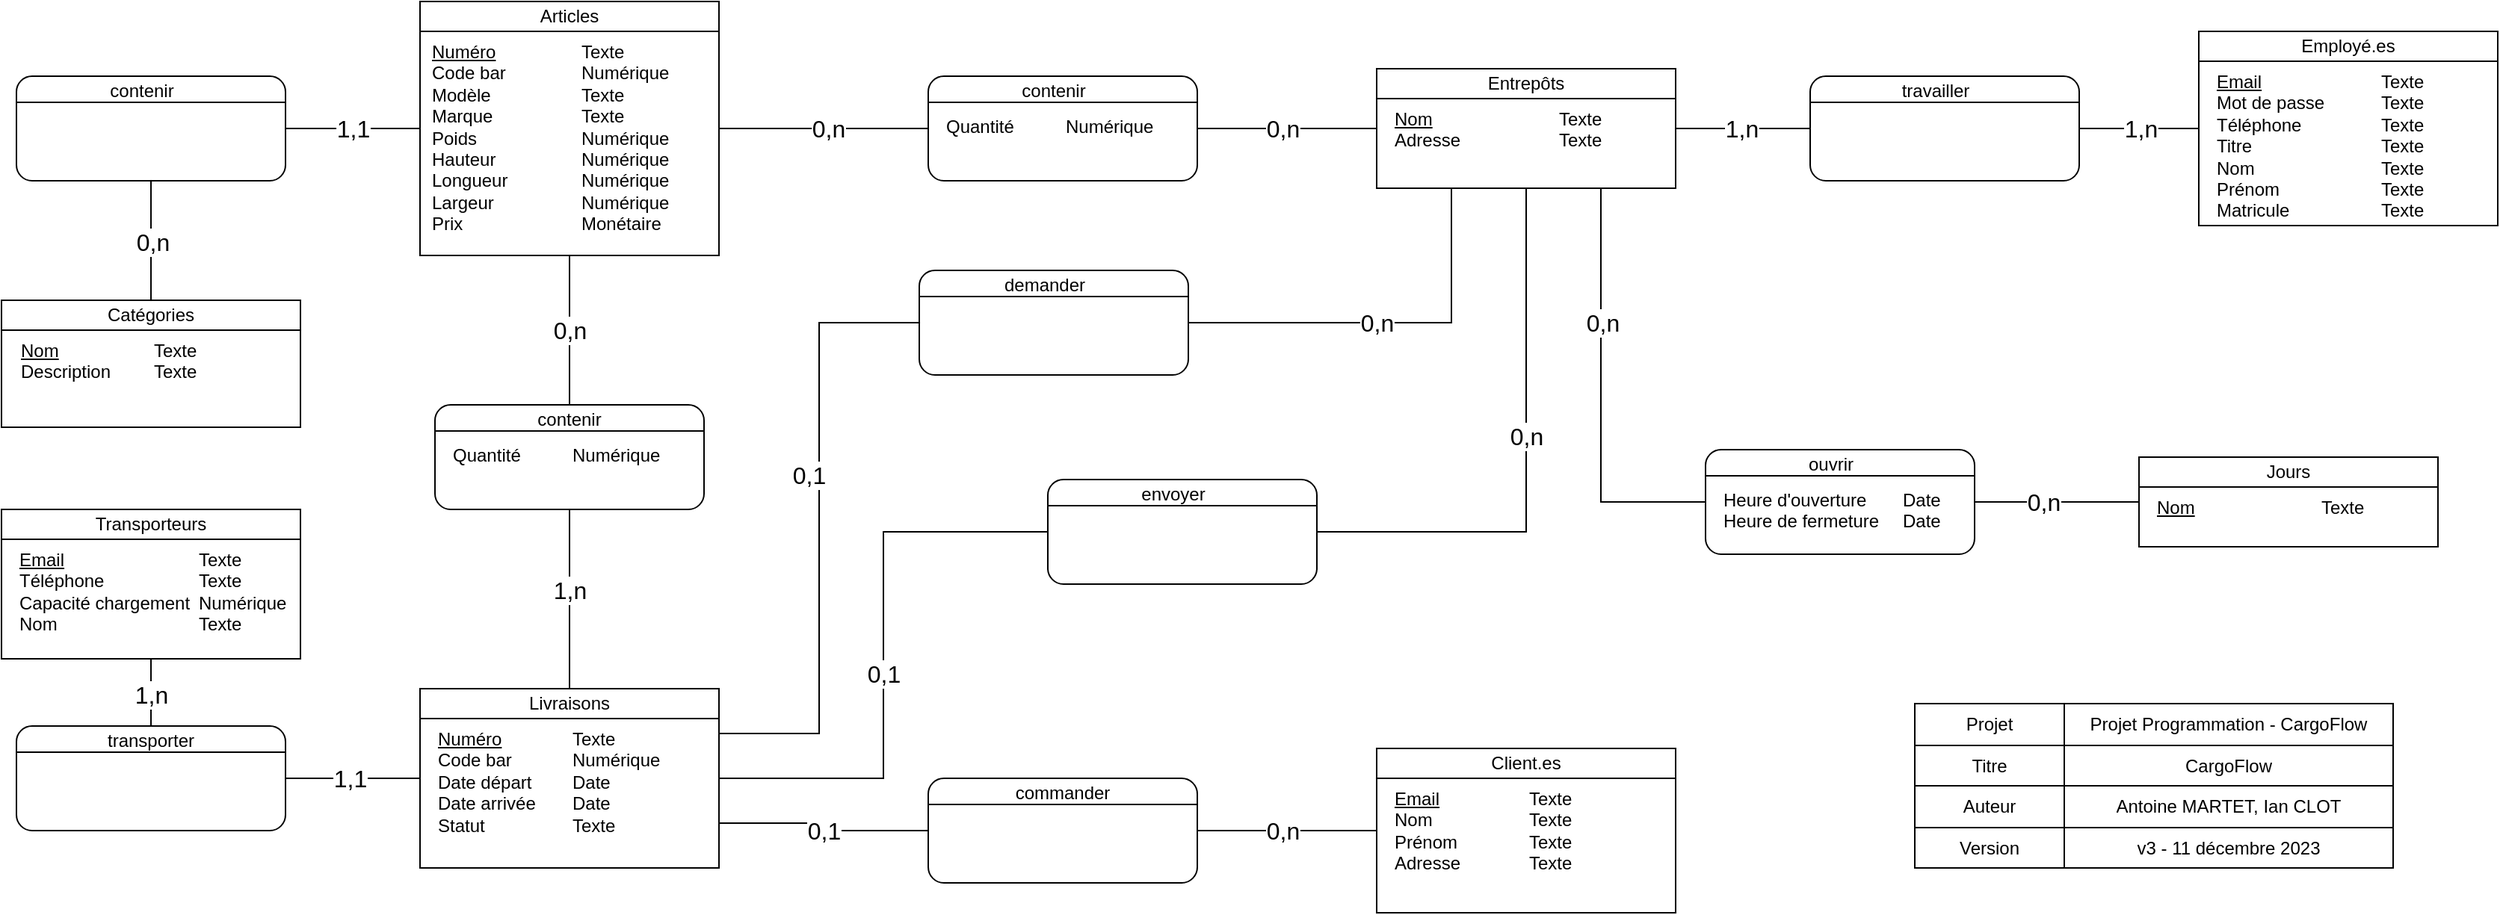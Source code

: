 <mxfile version="21.6.8" type="device">
  <diagram name="Page-1" id="2ca16b54-16f6-2749-3443-fa8db7711227">
    <mxGraphModel dx="2206" dy="1298" grid="1" gridSize="10" guides="1" tooltips="1" connect="1" arrows="1" fold="1" page="1" pageScale="1" pageWidth="1100" pageHeight="850" background="#ffffff" math="0" shadow="0">
      <root>
        <mxCell id="0" />
        <mxCell id="1" parent="0" />
        <mxCell id="2ed32ef02a7f4228-1" value="&lt;div style=&quot;box-sizing: border-box ; width: 100% ; padding: 2px&quot;&gt;&lt;br&gt;&lt;/div&gt;" style="verticalAlign=top;align=center;overflow=fill;html=1;rounded=0;shadow=0;comic=0;labelBackgroundColor=none;strokeColor=#000000;strokeWidth=1;fillColor=#ffffff;fontFamily=Verdana;fontSize=12;fontColor=#000000;" parent="1" vertex="1">
          <mxGeometry x="370" y="260" width="200" height="85" as="geometry" />
        </mxCell>
        <mxCell id="2ed32ef02a7f4228-18" style="edgeStyle=orthogonalEdgeStyle;html=1;labelBackgroundColor=none;startArrow=none;endArrow=none;fontFamily=Verdana;fontSize=12;align=left;exitX=0.5;exitY=0;exitDx=0;exitDy=0;entryX=0.5;entryY=1;entryDx=0;entryDy=0;startFill=0;endFill=0;rounded=0;" parent="1" source="SjU_2BTI9DgWFUzOwO9X-2" target="Gy9qdy7r6_L6vcuzWhop-12" edge="1">
          <mxGeometry relative="1" as="geometry">
            <mxPoint x="410" y="145" as="targetPoint" />
          </mxGeometry>
        </mxCell>
        <mxCell id="Gy9qdy7r6_L6vcuzWhop-9" value="0,n" style="text;html=1;resizable=0;points=[];align=center;verticalAlign=middle;labelBackgroundColor=#ffffff;direction=south;fontSize=16;" parent="2ed32ef02a7f4228-18" vertex="1" connectable="0">
          <mxGeometry x="-0.77" y="-1" relative="1" as="geometry">
            <mxPoint y="-30" as="offset" />
          </mxGeometry>
        </mxCell>
        <mxCell id="Gy9qdy7r6_L6vcuzWhop-12" value="&lt;div style=&quot;box-sizing: border-box ; width: 100% ; padding: 2px&quot;&gt;&lt;br&gt;&lt;/div&gt;" style="verticalAlign=top;align=center;overflow=fill;html=1;rounded=1;shadow=0;comic=0;labelBackgroundColor=none;strokeColor=#000000;strokeWidth=1;fillColor=#ffffff;fontFamily=Verdana;fontSize=12;fontColor=#000000;" parent="1" vertex="1">
          <mxGeometry x="380" y="110" width="180" height="70" as="geometry" />
        </mxCell>
        <mxCell id="Gy9qdy7r6_L6vcuzWhop-17" value="" style="edgeStyle=orthogonalEdgeStyle;rounded=0;orthogonalLoop=1;jettySize=auto;html=1;startArrow=none;startFill=0;endArrow=none;endFill=0;" parent="1" source="Gy9qdy7r6_L6vcuzWhop-16" target="Gy9qdy7r6_L6vcuzWhop-12" edge="1">
          <mxGeometry relative="1" as="geometry" />
        </mxCell>
        <mxCell id="Gy9qdy7r6_L6vcuzWhop-19" value="1,1" style="text;html=1;resizable=0;points=[];align=center;verticalAlign=middle;labelBackgroundColor=#ffffff;fontSize=16;" parent="Gy9qdy7r6_L6vcuzWhop-17" vertex="1" connectable="0">
          <mxGeometry x="-0.646" relative="1" as="geometry">
            <mxPoint x="-29" as="offset" />
          </mxGeometry>
        </mxCell>
        <mxCell id="Gy9qdy7r6_L6vcuzWhop-16" value="&lt;div style=&quot;box-sizing: border-box ; width: 100% ; padding: 2px&quot;&gt;&lt;br&gt;&lt;/div&gt;" style="verticalAlign=top;align=center;overflow=fill;html=1;rounded=0;shadow=0;comic=0;labelBackgroundColor=none;strokeColor=#000000;strokeWidth=1;fillColor=#ffffff;fontFamily=Verdana;fontSize=12;fontColor=#000000;" parent="1" vertex="1">
          <mxGeometry x="650" y="60" width="200" height="170" as="geometry" />
        </mxCell>
        <mxCell id="SjU_2BTI9DgWFUzOwO9X-2" value="Catégories" style="rounded=0;whiteSpace=wrap;html=1;" parent="1" vertex="1">
          <mxGeometry x="370" y="260" width="200" height="20" as="geometry" />
        </mxCell>
        <mxCell id="SjU_2BTI9DgWFUzOwO9X-3" value="Articles" style="rounded=0;whiteSpace=wrap;html=1;" parent="1" vertex="1">
          <mxGeometry x="650" y="60" width="200" height="20" as="geometry" />
        </mxCell>
        <mxCell id="SjU_2BTI9DgWFUzOwO9X-4" value="&lt;u&gt;Nom&lt;/u&gt;&lt;br&gt;Description" style="text;html=1;strokeColor=none;fillColor=none;align=left;verticalAlign=top;whiteSpace=wrap;rounded=0;" parent="1" vertex="1">
          <mxGeometry x="381" y="280" width="90" height="55" as="geometry" />
        </mxCell>
        <mxCell id="SjU_2BTI9DgWFUzOwO9X-6" value="Texte&lt;br&gt;Texte" style="text;html=1;strokeColor=none;fillColor=none;align=left;verticalAlign=top;whiteSpace=wrap;rounded=0;" parent="1" vertex="1">
          <mxGeometry x="470" y="280" width="100" height="55" as="geometry" />
        </mxCell>
        <mxCell id="SjU_2BTI9DgWFUzOwO9X-8" value="&lt;u&gt;Numéro&lt;/u&gt;&lt;br&gt;Code bar&lt;br&gt;Modèle&lt;br&gt;Marque&lt;br&gt;Poids&lt;br&gt;Hauteur&lt;br&gt;Longueur&lt;br&gt;Largeur&lt;br&gt;Prix" style="text;html=1;strokeColor=none;fillColor=none;align=left;verticalAlign=top;whiteSpace=wrap;rounded=0;" parent="1" vertex="1">
          <mxGeometry x="656" y="80" width="94" height="150" as="geometry" />
        </mxCell>
        <mxCell id="SjU_2BTI9DgWFUzOwO9X-10" value="Texte&lt;br&gt;Numérique&lt;br&gt;Texte&lt;br&gt;Texte&lt;br&gt;Numérique&lt;br&gt;Numérique&lt;br&gt;Numérique&lt;br&gt;Numérique&lt;br&gt;Monétaire" style="text;html=1;strokeColor=none;fillColor=none;align=left;verticalAlign=top;whiteSpace=wrap;rounded=0;" parent="1" vertex="1">
          <mxGeometry x="756" y="80" width="90" height="150" as="geometry" />
        </mxCell>
        <mxCell id="SjU_2BTI9DgWFUzOwO9X-13" value="" style="endArrow=none;html=1;entryX=1;entryY=0.25;entryDx=0;entryDy=0;exitX=0;exitY=0.25;exitDx=0;exitDy=0;" parent="1" source="Gy9qdy7r6_L6vcuzWhop-12" target="Gy9qdy7r6_L6vcuzWhop-12" edge="1">
          <mxGeometry width="50" height="50" relative="1" as="geometry">
            <mxPoint x="100" y="260" as="sourcePoint" />
            <mxPoint x="150" y="210" as="targetPoint" />
          </mxGeometry>
        </mxCell>
        <mxCell id="SjU_2BTI9DgWFUzOwO9X-14" value="contenir" style="text;html=1;strokeColor=none;fillColor=none;align=center;verticalAlign=middle;whiteSpace=wrap;rounded=0;" parent="1" vertex="1">
          <mxGeometry x="404" y="110" width="120" height="20" as="geometry" />
        </mxCell>
        <mxCell id="T0Hc3pSAEqjk6suuljC6-1" value="" style="shape=table;html=1;whiteSpace=wrap;startSize=0;container=1;collapsible=0;childLayout=tableLayout;" parent="1" vertex="1">
          <mxGeometry x="1650" y="530" width="320" height="110" as="geometry" />
        </mxCell>
        <mxCell id="T0Hc3pSAEqjk6suuljC6-2" value="" style="shape=partialRectangle;html=1;whiteSpace=wrap;collapsible=0;dropTarget=0;pointerEvents=0;fillColor=none;top=0;left=0;bottom=0;right=0;points=[[0,0.5],[1,0.5]];portConstraint=eastwest;" parent="T0Hc3pSAEqjk6suuljC6-1" vertex="1">
          <mxGeometry width="320" height="28" as="geometry" />
        </mxCell>
        <mxCell id="T0Hc3pSAEqjk6suuljC6-3" value="Projet" style="shape=partialRectangle;html=1;whiteSpace=wrap;connectable=0;overflow=hidden;fillColor=none;top=0;left=0;bottom=0;right=0;" parent="T0Hc3pSAEqjk6suuljC6-2" vertex="1">
          <mxGeometry width="100" height="28" as="geometry">
            <mxRectangle width="100" height="28" as="alternateBounds" />
          </mxGeometry>
        </mxCell>
        <mxCell id="T0Hc3pSAEqjk6suuljC6-4" value="Projet Programmation - CargoFlow" style="shape=partialRectangle;html=1;whiteSpace=wrap;connectable=0;overflow=hidden;fillColor=none;top=0;left=0;bottom=0;right=0;" parent="T0Hc3pSAEqjk6suuljC6-2" vertex="1">
          <mxGeometry x="100" width="220" height="28" as="geometry">
            <mxRectangle width="220" height="28" as="alternateBounds" />
          </mxGeometry>
        </mxCell>
        <mxCell id="T0Hc3pSAEqjk6suuljC6-5" value="" style="shape=partialRectangle;html=1;whiteSpace=wrap;collapsible=0;dropTarget=0;pointerEvents=0;fillColor=none;top=0;left=0;bottom=0;right=0;points=[[0,0.5],[1,0.5]];portConstraint=eastwest;" parent="T0Hc3pSAEqjk6suuljC6-1" vertex="1">
          <mxGeometry y="28" width="320" height="27" as="geometry" />
        </mxCell>
        <mxCell id="T0Hc3pSAEqjk6suuljC6-6" value="Titre" style="shape=partialRectangle;html=1;whiteSpace=wrap;connectable=0;overflow=hidden;fillColor=none;top=0;left=0;bottom=0;right=0;" parent="T0Hc3pSAEqjk6suuljC6-5" vertex="1">
          <mxGeometry width="100" height="27" as="geometry">
            <mxRectangle width="100" height="27" as="alternateBounds" />
          </mxGeometry>
        </mxCell>
        <mxCell id="T0Hc3pSAEqjk6suuljC6-7" value="CargoFlow" style="shape=partialRectangle;html=1;whiteSpace=wrap;connectable=0;overflow=hidden;fillColor=none;top=0;left=0;bottom=0;right=0;" parent="T0Hc3pSAEqjk6suuljC6-5" vertex="1">
          <mxGeometry x="100" width="220" height="27" as="geometry">
            <mxRectangle width="220" height="27" as="alternateBounds" />
          </mxGeometry>
        </mxCell>
        <mxCell id="T0Hc3pSAEqjk6suuljC6-8" value="" style="shape=partialRectangle;html=1;whiteSpace=wrap;collapsible=0;dropTarget=0;pointerEvents=0;fillColor=none;top=0;left=0;bottom=0;right=0;points=[[0,0.5],[1,0.5]];portConstraint=eastwest;" parent="T0Hc3pSAEqjk6suuljC6-1" vertex="1">
          <mxGeometry y="55" width="320" height="28" as="geometry" />
        </mxCell>
        <mxCell id="T0Hc3pSAEqjk6suuljC6-9" value="Auteur" style="shape=partialRectangle;html=1;whiteSpace=wrap;connectable=0;overflow=hidden;fillColor=none;top=0;left=0;bottom=0;right=0;" parent="T0Hc3pSAEqjk6suuljC6-8" vertex="1">
          <mxGeometry width="100" height="28" as="geometry">
            <mxRectangle width="100" height="28" as="alternateBounds" />
          </mxGeometry>
        </mxCell>
        <mxCell id="T0Hc3pSAEqjk6suuljC6-10" value="Antoine MARTET, Ian CLOT" style="shape=partialRectangle;html=1;whiteSpace=wrap;connectable=0;overflow=hidden;fillColor=none;top=0;left=0;bottom=0;right=0;" parent="T0Hc3pSAEqjk6suuljC6-8" vertex="1">
          <mxGeometry x="100" width="220" height="28" as="geometry">
            <mxRectangle width="220" height="28" as="alternateBounds" />
          </mxGeometry>
        </mxCell>
        <mxCell id="T0Hc3pSAEqjk6suuljC6-11" value="" style="shape=partialRectangle;html=1;whiteSpace=wrap;collapsible=0;dropTarget=0;pointerEvents=0;fillColor=none;top=0;left=0;bottom=0;right=0;points=[[0,0.5],[1,0.5]];portConstraint=eastwest;" parent="T0Hc3pSAEqjk6suuljC6-1" vertex="1">
          <mxGeometry y="83" width="320" height="27" as="geometry" />
        </mxCell>
        <mxCell id="T0Hc3pSAEqjk6suuljC6-12" value="Version" style="shape=partialRectangle;html=1;whiteSpace=wrap;connectable=0;overflow=hidden;fillColor=none;top=0;left=0;bottom=0;right=0;" parent="T0Hc3pSAEqjk6suuljC6-11" vertex="1">
          <mxGeometry width="100" height="27" as="geometry">
            <mxRectangle width="100" height="27" as="alternateBounds" />
          </mxGeometry>
        </mxCell>
        <mxCell id="T0Hc3pSAEqjk6suuljC6-13" value="v3 - 11 décembre 2023" style="shape=partialRectangle;html=1;whiteSpace=wrap;connectable=0;overflow=hidden;fillColor=none;top=0;left=0;bottom=0;right=0;" parent="T0Hc3pSAEqjk6suuljC6-11" vertex="1">
          <mxGeometry x="100" width="220" height="27" as="geometry">
            <mxRectangle width="220" height="27" as="alternateBounds" />
          </mxGeometry>
        </mxCell>
        <mxCell id="R8tKFMvCGS2btZRlcv_9-1" value="&lt;div style=&quot;box-sizing: border-box ; width: 100% ; padding: 2px&quot;&gt;&lt;br&gt;&lt;/div&gt;" style="verticalAlign=top;align=center;overflow=fill;html=1;rounded=1;shadow=0;comic=0;labelBackgroundColor=none;strokeColor=#000000;strokeWidth=1;fillColor=#ffffff;fontFamily=Verdana;fontSize=12;fontColor=#000000;" parent="1" vertex="1">
          <mxGeometry x="990" y="110" width="180" height="70" as="geometry" />
        </mxCell>
        <mxCell id="R8tKFMvCGS2btZRlcv_9-4" value="" style="endArrow=none;html=1;entryX=1;entryY=0.25;entryDx=0;entryDy=0;exitX=0;exitY=0.25;exitDx=0;exitDy=0;" parent="1" source="R8tKFMvCGS2btZRlcv_9-1" target="R8tKFMvCGS2btZRlcv_9-1" edge="1">
          <mxGeometry width="50" height="50" relative="1" as="geometry">
            <mxPoint x="710" y="260" as="sourcePoint" />
            <mxPoint x="760" y="210" as="targetPoint" />
          </mxGeometry>
        </mxCell>
        <mxCell id="R8tKFMvCGS2btZRlcv_9-5" value="contenir" style="text;html=1;strokeColor=none;fillColor=none;align=center;verticalAlign=middle;whiteSpace=wrap;rounded=0;" parent="1" vertex="1">
          <mxGeometry x="1014" y="110" width="120" height="20" as="geometry" />
        </mxCell>
        <mxCell id="R8tKFMvCGS2btZRlcv_9-6" value="&lt;div style=&quot;box-sizing: border-box ; width: 100% ; padding: 2px&quot;&gt;&lt;br&gt;&lt;/div&gt;" style="verticalAlign=top;align=center;overflow=fill;html=1;rounded=1;shadow=0;comic=0;labelBackgroundColor=none;strokeColor=#000000;strokeWidth=1;fillColor=#ffffff;fontFamily=Verdana;fontSize=12;fontColor=#000000;" parent="1" vertex="1">
          <mxGeometry x="660" y="330" width="180" height="70" as="geometry" />
        </mxCell>
        <mxCell id="R8tKFMvCGS2btZRlcv_9-9" value="" style="endArrow=none;html=1;entryX=1;entryY=0.25;entryDx=0;entryDy=0;exitX=0;exitY=0.25;exitDx=0;exitDy=0;" parent="1" source="R8tKFMvCGS2btZRlcv_9-6" target="R8tKFMvCGS2btZRlcv_9-6" edge="1">
          <mxGeometry width="50" height="50" relative="1" as="geometry">
            <mxPoint x="380" y="480" as="sourcePoint" />
            <mxPoint x="430" y="430" as="targetPoint" />
          </mxGeometry>
        </mxCell>
        <mxCell id="R8tKFMvCGS2btZRlcv_9-10" value="contenir" style="text;html=1;strokeColor=none;fillColor=none;align=center;verticalAlign=middle;whiteSpace=wrap;rounded=0;" parent="1" vertex="1">
          <mxGeometry x="690" y="330" width="120" height="20" as="geometry" />
        </mxCell>
        <mxCell id="R8tKFMvCGS2btZRlcv_9-11" value="&lt;div style=&quot;box-sizing: border-box ; width: 100% ; padding: 2px&quot;&gt;&lt;br&gt;&lt;/div&gt;" style="verticalAlign=top;align=center;overflow=fill;html=1;rounded=1;shadow=0;comic=0;labelBackgroundColor=none;strokeColor=#000000;strokeWidth=1;fillColor=#ffffff;fontFamily=Verdana;fontSize=12;fontColor=#000000;" parent="1" vertex="1">
          <mxGeometry x="990" y="580" width="180" height="70" as="geometry" />
        </mxCell>
        <mxCell id="R8tKFMvCGS2btZRlcv_9-14" value="" style="endArrow=none;html=1;entryX=1;entryY=0.25;entryDx=0;entryDy=0;exitX=0;exitY=0.25;exitDx=0;exitDy=0;" parent="1" source="R8tKFMvCGS2btZRlcv_9-11" target="R8tKFMvCGS2btZRlcv_9-11" edge="1">
          <mxGeometry width="50" height="50" relative="1" as="geometry">
            <mxPoint x="702" y="700" as="sourcePoint" />
            <mxPoint x="752" y="650" as="targetPoint" />
          </mxGeometry>
        </mxCell>
        <mxCell id="R8tKFMvCGS2btZRlcv_9-15" value="commander" style="text;html=1;strokeColor=none;fillColor=none;align=center;verticalAlign=middle;whiteSpace=wrap;rounded=0;" parent="1" vertex="1">
          <mxGeometry x="1020" y="580" width="120" height="20" as="geometry" />
        </mxCell>
        <mxCell id="R8tKFMvCGS2btZRlcv_9-16" value="&lt;div style=&quot;box-sizing: border-box ; width: 100% ; padding: 2px&quot;&gt;&lt;br&gt;&lt;/div&gt;" style="verticalAlign=top;align=center;overflow=fill;html=1;rounded=1;shadow=0;comic=0;labelBackgroundColor=none;strokeColor=#000000;strokeWidth=1;fillColor=#ffffff;fontFamily=Verdana;fontSize=12;fontColor=#000000;" parent="1" vertex="1">
          <mxGeometry x="984" y="240" width="180" height="70" as="geometry" />
        </mxCell>
        <mxCell id="R8tKFMvCGS2btZRlcv_9-19" value="" style="endArrow=none;html=1;entryX=1;entryY=0.25;entryDx=0;entryDy=0;exitX=0;exitY=0.25;exitDx=0;exitDy=0;" parent="1" source="R8tKFMvCGS2btZRlcv_9-16" target="R8tKFMvCGS2btZRlcv_9-16" edge="1">
          <mxGeometry width="50" height="50" relative="1" as="geometry">
            <mxPoint x="704" y="390" as="sourcePoint" />
            <mxPoint x="754" y="340" as="targetPoint" />
          </mxGeometry>
        </mxCell>
        <mxCell id="R8tKFMvCGS2btZRlcv_9-20" value="demander" style="text;html=1;strokeColor=none;fillColor=none;align=center;verticalAlign=middle;whiteSpace=wrap;rounded=0;" parent="1" vertex="1">
          <mxGeometry x="1008" y="240" width="120" height="20" as="geometry" />
        </mxCell>
        <mxCell id="R8tKFMvCGS2btZRlcv_9-21" value="&lt;div style=&quot;box-sizing: border-box ; width: 100% ; padding: 2px&quot;&gt;&lt;br&gt;&lt;/div&gt;" style="verticalAlign=top;align=center;overflow=fill;html=1;rounded=0;shadow=0;comic=0;labelBackgroundColor=none;strokeColor=#000000;strokeWidth=1;fillColor=#ffffff;fontFamily=Verdana;fontSize=12;fontColor=#000000;" parent="1" vertex="1">
          <mxGeometry x="650" y="520" width="200" height="120" as="geometry" />
        </mxCell>
        <mxCell id="R8tKFMvCGS2btZRlcv_9-22" value="Livraisons" style="rounded=0;whiteSpace=wrap;html=1;" parent="1" vertex="1">
          <mxGeometry x="650" y="520" width="200" height="20" as="geometry" />
        </mxCell>
        <mxCell id="R8tKFMvCGS2btZRlcv_9-23" value="&lt;u&gt;Numéro&lt;/u&gt;&lt;br&gt;Code bar&lt;br&gt;Date départ&lt;br&gt;Date arrivée&lt;br&gt;Statut" style="text;html=1;strokeColor=none;fillColor=none;align=left;verticalAlign=top;whiteSpace=wrap;rounded=0;" parent="1" vertex="1">
          <mxGeometry x="660" y="540" width="90" height="90" as="geometry" />
        </mxCell>
        <mxCell id="R8tKFMvCGS2btZRlcv_9-24" value="Texte&lt;br&gt;Numérique&lt;br&gt;Date&lt;br&gt;Date&lt;br&gt;Texte" style="text;html=1;strokeColor=none;fillColor=none;align=left;verticalAlign=top;whiteSpace=wrap;rounded=0;" parent="1" vertex="1">
          <mxGeometry x="750" y="540" width="90" height="90" as="geometry" />
        </mxCell>
        <mxCell id="R8tKFMvCGS2btZRlcv_9-25" value="&lt;div style=&quot;box-sizing: border-box ; width: 100% ; padding: 2px&quot;&gt;&lt;br&gt;&lt;/div&gt;" style="verticalAlign=top;align=center;overflow=fill;html=1;rounded=0;shadow=0;comic=0;labelBackgroundColor=none;strokeColor=#000000;strokeWidth=1;fillColor=#ffffff;fontFamily=Verdana;fontSize=12;fontColor=#000000;" parent="1" vertex="1">
          <mxGeometry x="1290" y="105" width="200" height="80" as="geometry" />
        </mxCell>
        <mxCell id="R8tKFMvCGS2btZRlcv_9-26" value="Entrepôts" style="rounded=0;whiteSpace=wrap;html=1;" parent="1" vertex="1">
          <mxGeometry x="1290" y="105" width="200" height="20" as="geometry" />
        </mxCell>
        <mxCell id="R8tKFMvCGS2btZRlcv_9-27" value="&lt;u&gt;Nom&lt;/u&gt;&lt;br&gt;Adresse" style="text;html=1;strokeColor=none;fillColor=none;align=left;verticalAlign=top;whiteSpace=wrap;rounded=0;" parent="1" vertex="1">
          <mxGeometry x="1300" y="125" width="110" height="40" as="geometry" />
        </mxCell>
        <mxCell id="R8tKFMvCGS2btZRlcv_9-28" value="Texte&lt;br&gt;Texte" style="text;html=1;strokeColor=none;fillColor=none;align=left;verticalAlign=top;whiteSpace=wrap;rounded=0;" parent="1" vertex="1">
          <mxGeometry x="1410" y="125" width="70" height="50" as="geometry" />
        </mxCell>
        <mxCell id="R8tKFMvCGS2btZRlcv_9-29" value="&lt;div style=&quot;box-sizing: border-box ; width: 100% ; padding: 2px&quot;&gt;&lt;br&gt;&lt;/div&gt;" style="verticalAlign=top;align=center;overflow=fill;html=1;rounded=0;shadow=0;comic=0;labelBackgroundColor=none;strokeColor=#000000;strokeWidth=1;fillColor=#ffffff;fontFamily=Verdana;fontSize=12;fontColor=#000000;" parent="1" vertex="1">
          <mxGeometry x="1290" y="560" width="200" height="110" as="geometry" />
        </mxCell>
        <mxCell id="R8tKFMvCGS2btZRlcv_9-30" value="Client.es" style="rounded=0;whiteSpace=wrap;html=1;" parent="1" vertex="1">
          <mxGeometry x="1290" y="560" width="200" height="20" as="geometry" />
        </mxCell>
        <mxCell id="R8tKFMvCGS2btZRlcv_9-31" value="&lt;u&gt;Email&lt;/u&gt;&lt;br&gt;Nom&lt;br&gt;Prénom&lt;br&gt;Adresse" style="text;html=1;strokeColor=none;fillColor=none;align=left;verticalAlign=top;whiteSpace=wrap;rounded=0;" parent="1" vertex="1">
          <mxGeometry x="1300" y="580" width="90" height="80" as="geometry" />
        </mxCell>
        <mxCell id="R8tKFMvCGS2btZRlcv_9-32" value="Texte&lt;br&gt;Texte&lt;br&gt;Texte&lt;br&gt;Texte" style="text;html=1;strokeColor=none;fillColor=none;align=left;verticalAlign=top;whiteSpace=wrap;rounded=0;" parent="1" vertex="1">
          <mxGeometry x="1390" y="580" width="100" height="80" as="geometry" />
        </mxCell>
        <mxCell id="R8tKFMvCGS2btZRlcv_9-33" value="" style="edgeStyle=orthogonalEdgeStyle;rounded=0;orthogonalLoop=1;jettySize=auto;html=1;startArrow=none;startFill=0;endArrow=none;endFill=0;exitX=0.5;exitY=1;exitDx=0;exitDy=0;entryX=0.5;entryY=0;entryDx=0;entryDy=0;" parent="1" source="Gy9qdy7r6_L6vcuzWhop-16" target="R8tKFMvCGS2btZRlcv_9-6" edge="1">
          <mxGeometry relative="1" as="geometry">
            <mxPoint x="720" y="280" as="sourcePoint" />
            <mxPoint x="590" y="280" as="targetPoint" />
          </mxGeometry>
        </mxCell>
        <mxCell id="R8tKFMvCGS2btZRlcv_9-34" value="0,n" style="text;html=1;resizable=0;points=[];align=center;verticalAlign=middle;labelBackgroundColor=#ffffff;fontSize=16;" parent="R8tKFMvCGS2btZRlcv_9-33" vertex="1" connectable="0">
          <mxGeometry x="-0.646" relative="1" as="geometry">
            <mxPoint y="32" as="offset" />
          </mxGeometry>
        </mxCell>
        <mxCell id="R8tKFMvCGS2btZRlcv_9-35" value="" style="edgeStyle=orthogonalEdgeStyle;rounded=0;orthogonalLoop=1;jettySize=auto;html=1;startArrow=none;startFill=0;endArrow=none;endFill=0;exitX=0.5;exitY=1;exitDx=0;exitDy=0;entryX=0.5;entryY=0;entryDx=0;entryDy=0;" parent="1" source="R8tKFMvCGS2btZRlcv_9-6" target="R8tKFMvCGS2btZRlcv_9-22" edge="1">
          <mxGeometry relative="1" as="geometry">
            <mxPoint x="734" y="440" as="sourcePoint" />
            <mxPoint x="604" y="440" as="targetPoint" />
          </mxGeometry>
        </mxCell>
        <mxCell id="R8tKFMvCGS2btZRlcv_9-36" value="1,n" style="text;html=1;resizable=0;points=[];align=center;verticalAlign=middle;labelBackgroundColor=#ffffff;fontSize=16;" parent="R8tKFMvCGS2btZRlcv_9-35" vertex="1" connectable="0">
          <mxGeometry x="-0.646" relative="1" as="geometry">
            <mxPoint y="33" as="offset" />
          </mxGeometry>
        </mxCell>
        <mxCell id="R8tKFMvCGS2btZRlcv_9-37" value="" style="edgeStyle=orthogonalEdgeStyle;rounded=0;orthogonalLoop=1;jettySize=auto;html=1;startArrow=none;startFill=0;endArrow=none;endFill=0;exitX=0.25;exitY=1;exitDx=0;exitDy=0;entryX=1;entryY=0.5;entryDx=0;entryDy=0;" parent="1" source="R8tKFMvCGS2btZRlcv_9-25" target="R8tKFMvCGS2btZRlcv_9-16" edge="1">
          <mxGeometry relative="1" as="geometry">
            <mxPoint x="1440" y="250" as="sourcePoint" />
            <mxPoint x="1230" y="360" as="targetPoint" />
          </mxGeometry>
        </mxCell>
        <mxCell id="R8tKFMvCGS2btZRlcv_9-38" value="0,n" style="text;html=1;resizable=0;points=[];align=center;verticalAlign=middle;labelBackgroundColor=#ffffff;fontSize=16;" parent="R8tKFMvCGS2btZRlcv_9-37" vertex="1" connectable="0">
          <mxGeometry x="-0.646" relative="1" as="geometry">
            <mxPoint x="-50" y="43" as="offset" />
          </mxGeometry>
        </mxCell>
        <mxCell id="R8tKFMvCGS2btZRlcv_9-39" value="" style="edgeStyle=orthogonalEdgeStyle;rounded=0;orthogonalLoop=1;jettySize=auto;html=1;startArrow=none;startFill=0;endArrow=none;endFill=0;exitX=0;exitY=0.5;exitDx=0;exitDy=0;entryX=1;entryY=0.25;entryDx=0;entryDy=0;" parent="1" source="R8tKFMvCGS2btZRlcv_9-16" target="R8tKFMvCGS2btZRlcv_9-21" edge="1">
          <mxGeometry relative="1" as="geometry">
            <mxPoint x="790" y="200" as="sourcePoint" />
            <mxPoint x="754" y="330" as="targetPoint" />
          </mxGeometry>
        </mxCell>
        <mxCell id="R8tKFMvCGS2btZRlcv_9-40" value="0,1" style="text;html=1;resizable=0;points=[];align=center;verticalAlign=middle;labelBackgroundColor=#ffffff;fontSize=16;" parent="R8tKFMvCGS2btZRlcv_9-39" vertex="1" connectable="0">
          <mxGeometry x="-0.646" relative="1" as="geometry">
            <mxPoint x="-7" y="96" as="offset" />
          </mxGeometry>
        </mxCell>
        <mxCell id="R8tKFMvCGS2btZRlcv_9-41" value="" style="edgeStyle=orthogonalEdgeStyle;rounded=0;orthogonalLoop=1;jettySize=auto;html=1;startArrow=none;startFill=0;endArrow=none;endFill=0;exitX=0;exitY=0.5;exitDx=0;exitDy=0;entryX=1;entryY=0.5;entryDx=0;entryDy=0;" parent="1" source="R8tKFMvCGS2btZRlcv_9-29" target="R8tKFMvCGS2btZRlcv_9-11" edge="1">
          <mxGeometry relative="1" as="geometry">
            <mxPoint x="1310" y="435" as="sourcePoint" />
            <mxPoint x="1180" y="435" as="targetPoint" />
          </mxGeometry>
        </mxCell>
        <mxCell id="R8tKFMvCGS2btZRlcv_9-42" value="0,n" style="text;html=1;resizable=0;points=[];align=center;verticalAlign=middle;labelBackgroundColor=#ffffff;fontSize=16;" parent="R8tKFMvCGS2btZRlcv_9-41" vertex="1" connectable="0">
          <mxGeometry x="-0.646" relative="1" as="geometry">
            <mxPoint x="-42" as="offset" />
          </mxGeometry>
        </mxCell>
        <mxCell id="R8tKFMvCGS2btZRlcv_9-43" value="" style="edgeStyle=orthogonalEdgeStyle;rounded=0;orthogonalLoop=1;jettySize=auto;html=1;startArrow=none;startFill=0;endArrow=none;endFill=0;exitX=0;exitY=0.5;exitDx=0;exitDy=0;entryX=1;entryY=0.75;entryDx=0;entryDy=0;" parent="1" source="R8tKFMvCGS2btZRlcv_9-11" target="R8tKFMvCGS2btZRlcv_9-21" edge="1">
          <mxGeometry relative="1" as="geometry">
            <mxPoint x="700" y="165" as="sourcePoint" />
            <mxPoint x="800" y="690" as="targetPoint" />
          </mxGeometry>
        </mxCell>
        <mxCell id="R8tKFMvCGS2btZRlcv_9-44" value="0,1" style="text;html=1;resizable=0;points=[];align=center;verticalAlign=middle;labelBackgroundColor=#ffffff;fontSize=16;" parent="R8tKFMvCGS2btZRlcv_9-43" vertex="1" connectable="0">
          <mxGeometry x="-0.646" relative="1" as="geometry">
            <mxPoint x="-45" as="offset" />
          </mxGeometry>
        </mxCell>
        <mxCell id="R8tKFMvCGS2btZRlcv_9-45" value="" style="edgeStyle=orthogonalEdgeStyle;rounded=0;orthogonalLoop=1;jettySize=auto;html=1;startArrow=none;startFill=0;endArrow=none;endFill=0;exitX=0;exitY=0.5;exitDx=0;exitDy=0;entryX=1;entryY=0.5;entryDx=0;entryDy=0;" parent="1" source="R8tKFMvCGS2btZRlcv_9-1" target="Gy9qdy7r6_L6vcuzWhop-16" edge="1">
          <mxGeometry relative="1" as="geometry">
            <mxPoint x="690" y="155" as="sourcePoint" />
            <mxPoint x="930" y="100" as="targetPoint" />
          </mxGeometry>
        </mxCell>
        <mxCell id="R8tKFMvCGS2btZRlcv_9-46" value="0,n" style="text;html=1;resizable=0;points=[];align=center;verticalAlign=middle;labelBackgroundColor=#ffffff;fontSize=16;" parent="R8tKFMvCGS2btZRlcv_9-45" vertex="1" connectable="0">
          <mxGeometry x="-0.646" relative="1" as="geometry">
            <mxPoint x="-42" as="offset" />
          </mxGeometry>
        </mxCell>
        <mxCell id="R8tKFMvCGS2btZRlcv_9-47" value="" style="edgeStyle=orthogonalEdgeStyle;rounded=0;orthogonalLoop=1;jettySize=auto;html=1;startArrow=none;startFill=0;endArrow=none;endFill=0;exitX=0;exitY=0.5;exitDx=0;exitDy=0;entryX=1;entryY=0.5;entryDx=0;entryDy=0;" parent="1" source="R8tKFMvCGS2btZRlcv_9-25" target="R8tKFMvCGS2btZRlcv_9-1" edge="1">
          <mxGeometry relative="1" as="geometry">
            <mxPoint x="700" y="160" as="sourcePoint" />
            <mxPoint x="1200" y="205" as="targetPoint" />
          </mxGeometry>
        </mxCell>
        <mxCell id="R8tKFMvCGS2btZRlcv_9-48" value="0,n" style="text;html=1;resizable=0;points=[];align=center;verticalAlign=middle;labelBackgroundColor=#ffffff;fontSize=16;" parent="R8tKFMvCGS2btZRlcv_9-47" vertex="1" connectable="0">
          <mxGeometry x="-0.646" relative="1" as="geometry">
            <mxPoint x="-42" as="offset" />
          </mxGeometry>
        </mxCell>
        <mxCell id="R8tKFMvCGS2btZRlcv_9-49" value="&lt;div style=&quot;box-sizing: border-box ; width: 100% ; padding: 2px&quot;&gt;&lt;br&gt;&lt;/div&gt;" style="verticalAlign=top;align=center;overflow=fill;html=1;rounded=0;shadow=0;comic=0;labelBackgroundColor=none;strokeColor=#000000;strokeWidth=1;fillColor=#ffffff;fontFamily=Verdana;fontSize=12;fontColor=#000000;" parent="1" vertex="1">
          <mxGeometry x="370" y="400" width="200" height="100" as="geometry" />
        </mxCell>
        <mxCell id="R8tKFMvCGS2btZRlcv_9-50" value="Transporteurs" style="rounded=0;whiteSpace=wrap;html=1;" parent="1" vertex="1">
          <mxGeometry x="370" y="400" width="200" height="20" as="geometry" />
        </mxCell>
        <mxCell id="R8tKFMvCGS2btZRlcv_9-51" value="&lt;u&gt;Email&lt;/u&gt;&lt;br&gt;Téléphone&lt;br&gt;Capacité chargement&lt;br&gt;&lt;span style=&quot;border-color: var(--border-color);&quot;&gt;Nom&lt;/span&gt;" style="text;html=1;strokeColor=none;fillColor=none;align=left;verticalAlign=top;whiteSpace=wrap;rounded=0;" parent="1" vertex="1">
          <mxGeometry x="380" y="420" width="119" height="60" as="geometry" />
        </mxCell>
        <mxCell id="R8tKFMvCGS2btZRlcv_9-52" value="Texte&lt;br&gt;Texte&lt;br&gt;Numérique&lt;br&gt;Texte" style="text;html=1;strokeColor=none;fillColor=none;align=left;verticalAlign=top;whiteSpace=wrap;rounded=0;" parent="1" vertex="1">
          <mxGeometry x="500" y="420" width="86" height="70" as="geometry" />
        </mxCell>
        <mxCell id="R8tKFMvCGS2btZRlcv_9-53" value="" style="edgeStyle=orthogonalEdgeStyle;rounded=0;orthogonalLoop=1;jettySize=auto;html=1;startArrow=none;startFill=0;endArrow=none;endFill=0;exitX=0;exitY=0.5;exitDx=0;exitDy=0;entryX=1;entryY=0.5;entryDx=0;entryDy=0;" parent="1" source="R8tKFMvCGS2btZRlcv_9-21" target="R8tKFMvCGS2btZRlcv_9-55" edge="1">
          <mxGeometry relative="1" as="geometry">
            <mxPoint x="940" y="670" as="sourcePoint" />
            <mxPoint x="710" y="650" as="targetPoint" />
          </mxGeometry>
        </mxCell>
        <mxCell id="R8tKFMvCGS2btZRlcv_9-54" value="1,1" style="text;html=1;resizable=0;points=[];align=center;verticalAlign=middle;labelBackgroundColor=#ffffff;fontSize=16;" parent="R8tKFMvCGS2btZRlcv_9-53" vertex="1" connectable="0">
          <mxGeometry x="-0.646" relative="1" as="geometry">
            <mxPoint x="-31" as="offset" />
          </mxGeometry>
        </mxCell>
        <mxCell id="R8tKFMvCGS2btZRlcv_9-55" value="&lt;div style=&quot;box-sizing: border-box ; width: 100% ; padding: 2px&quot;&gt;&lt;br&gt;&lt;/div&gt;" style="verticalAlign=top;align=center;overflow=fill;html=1;rounded=1;shadow=0;comic=0;labelBackgroundColor=none;strokeColor=#000000;strokeWidth=1;fillColor=#ffffff;fontFamily=Verdana;fontSize=12;fontColor=#000000;" parent="1" vertex="1">
          <mxGeometry x="380" y="545" width="180" height="70" as="geometry" />
        </mxCell>
        <mxCell id="R8tKFMvCGS2btZRlcv_9-56" value="" style="endArrow=none;html=1;entryX=1;entryY=0.25;entryDx=0;entryDy=0;exitX=0;exitY=0.25;exitDx=0;exitDy=0;" parent="1" source="R8tKFMvCGS2btZRlcv_9-55" target="R8tKFMvCGS2btZRlcv_9-55" edge="1">
          <mxGeometry width="50" height="50" relative="1" as="geometry">
            <mxPoint x="92" y="665" as="sourcePoint" />
            <mxPoint x="142" y="615" as="targetPoint" />
          </mxGeometry>
        </mxCell>
        <mxCell id="R8tKFMvCGS2btZRlcv_9-57" value="transporter" style="text;html=1;strokeColor=none;fillColor=none;align=center;verticalAlign=middle;whiteSpace=wrap;rounded=0;" parent="1" vertex="1">
          <mxGeometry x="410" y="545" width="120" height="20" as="geometry" />
        </mxCell>
        <mxCell id="R8tKFMvCGS2btZRlcv_9-58" value="" style="edgeStyle=orthogonalEdgeStyle;rounded=0;orthogonalLoop=1;jettySize=auto;html=1;startArrow=none;startFill=0;endArrow=none;endFill=0;exitX=0.5;exitY=0;exitDx=0;exitDy=0;entryX=0.5;entryY=1;entryDx=0;entryDy=0;" parent="1" source="R8tKFMvCGS2btZRlcv_9-57" target="R8tKFMvCGS2btZRlcv_9-49" edge="1">
          <mxGeometry relative="1" as="geometry">
            <mxPoint x="424" y="535" as="sourcePoint" />
            <mxPoint x="280" y="578" as="targetPoint" />
          </mxGeometry>
        </mxCell>
        <mxCell id="R8tKFMvCGS2btZRlcv_9-59" value="1,n" style="text;html=1;resizable=0;points=[];align=center;verticalAlign=middle;labelBackgroundColor=#ffffff;fontSize=16;" parent="R8tKFMvCGS2btZRlcv_9-58" vertex="1" connectable="0">
          <mxGeometry x="-0.646" relative="1" as="geometry">
            <mxPoint y="-13" as="offset" />
          </mxGeometry>
        </mxCell>
        <mxCell id="WwPp2PVggLIP35_iIN0L-3" value="Quantité" style="text;html=1;strokeColor=none;fillColor=none;align=left;verticalAlign=top;whiteSpace=wrap;rounded=0;" parent="1" vertex="1">
          <mxGeometry x="670" y="350" width="80" height="50" as="geometry" />
        </mxCell>
        <mxCell id="WwPp2PVggLIP35_iIN0L-4" value="Numérique" style="text;html=1;strokeColor=none;fillColor=none;align=left;verticalAlign=top;whiteSpace=wrap;rounded=0;" parent="1" vertex="1">
          <mxGeometry x="750" y="350" width="80" height="50" as="geometry" />
        </mxCell>
        <mxCell id="eiW-UOQ-0jk_p1NSyYOw-1" value="Quantité" style="text;html=1;strokeColor=none;fillColor=none;align=left;verticalAlign=top;whiteSpace=wrap;rounded=0;" parent="1" vertex="1">
          <mxGeometry x="1000" y="130" width="80" height="50" as="geometry" />
        </mxCell>
        <mxCell id="eiW-UOQ-0jk_p1NSyYOw-2" value="Numérique" style="text;html=1;strokeColor=none;fillColor=none;align=left;verticalAlign=top;whiteSpace=wrap;rounded=0;" parent="1" vertex="1">
          <mxGeometry x="1080" y="130" width="80" height="50" as="geometry" />
        </mxCell>
        <mxCell id="eo1DRijQcT4tzOyTvptb-1" value="&lt;div style=&quot;box-sizing: border-box ; width: 100% ; padding: 2px&quot;&gt;&lt;br&gt;&lt;/div&gt;" style="verticalAlign=top;align=center;overflow=fill;html=1;rounded=1;shadow=0;comic=0;labelBackgroundColor=none;strokeColor=#000000;strokeWidth=1;fillColor=#ffffff;fontFamily=Verdana;fontSize=12;fontColor=#000000;" parent="1" vertex="1">
          <mxGeometry x="1580" y="110" width="180" height="70" as="geometry" />
        </mxCell>
        <mxCell id="eo1DRijQcT4tzOyTvptb-2" value="" style="endArrow=none;html=1;entryX=1;entryY=0.25;entryDx=0;entryDy=0;exitX=0;exitY=0.25;exitDx=0;exitDy=0;" parent="1" source="eo1DRijQcT4tzOyTvptb-1" target="eo1DRijQcT4tzOyTvptb-1" edge="1">
          <mxGeometry width="50" height="50" relative="1" as="geometry">
            <mxPoint x="1300" y="260" as="sourcePoint" />
            <mxPoint x="1350" y="210" as="targetPoint" />
          </mxGeometry>
        </mxCell>
        <mxCell id="eo1DRijQcT4tzOyTvptb-3" value="travailler" style="text;html=1;strokeColor=none;fillColor=none;align=center;verticalAlign=middle;whiteSpace=wrap;rounded=0;" parent="1" vertex="1">
          <mxGeometry x="1604" y="110" width="120" height="20" as="geometry" />
        </mxCell>
        <mxCell id="eo1DRijQcT4tzOyTvptb-4" value="&lt;div style=&quot;box-sizing: border-box ; width: 100% ; padding: 2px&quot;&gt;&lt;br&gt;&lt;/div&gt;" style="verticalAlign=top;align=center;overflow=fill;html=1;rounded=0;shadow=0;comic=0;labelBackgroundColor=none;strokeColor=#000000;strokeWidth=1;fillColor=#ffffff;fontFamily=Verdana;fontSize=12;fontColor=#000000;" parent="1" vertex="1">
          <mxGeometry x="1840" y="80" width="200" height="130" as="geometry" />
        </mxCell>
        <mxCell id="eo1DRijQcT4tzOyTvptb-5" value="Employé.es" style="rounded=0;whiteSpace=wrap;html=1;" parent="1" vertex="1">
          <mxGeometry x="1840" y="80" width="200" height="20" as="geometry" />
        </mxCell>
        <mxCell id="eo1DRijQcT4tzOyTvptb-6" value="&lt;u&gt;Email&lt;br&gt;&lt;/u&gt;Mot de passe&lt;br&gt;Téléphone&lt;br&gt;Titre&lt;br&gt;Nom&lt;br&gt;Prénom&lt;br&gt;Matricule" style="text;html=1;strokeColor=none;fillColor=none;align=left;verticalAlign=top;whiteSpace=wrap;rounded=0;" parent="1" vertex="1">
          <mxGeometry x="1850" y="100" width="110" height="110" as="geometry" />
        </mxCell>
        <mxCell id="eo1DRijQcT4tzOyTvptb-7" value="Texte&lt;br&gt;Texte&lt;br&gt;Texte&lt;br&gt;Texte&lt;br&gt;Texte&lt;br&gt;Texte&lt;br&gt;Texte" style="text;html=1;strokeColor=none;fillColor=none;align=left;verticalAlign=top;whiteSpace=wrap;rounded=0;" parent="1" vertex="1">
          <mxGeometry x="1960" y="100" width="80" height="110" as="geometry" />
        </mxCell>
        <mxCell id="eo1DRijQcT4tzOyTvptb-8" value="" style="edgeStyle=orthogonalEdgeStyle;rounded=0;orthogonalLoop=1;jettySize=auto;html=1;startArrow=none;startFill=0;endArrow=none;endFill=0;exitX=0;exitY=0.5;exitDx=0;exitDy=0;entryX=1;entryY=0.5;entryDx=0;entryDy=0;" parent="1" source="eo1DRijQcT4tzOyTvptb-1" target="R8tKFMvCGS2btZRlcv_9-25" edge="1">
          <mxGeometry relative="1" as="geometry">
            <mxPoint x="1376" y="155" as="sourcePoint" />
            <mxPoint x="1500" y="150" as="targetPoint" />
          </mxGeometry>
        </mxCell>
        <mxCell id="eo1DRijQcT4tzOyTvptb-9" value="1,n" style="text;html=1;resizable=0;points=[];align=center;verticalAlign=middle;labelBackgroundColor=#ffffff;fontSize=16;" parent="eo1DRijQcT4tzOyTvptb-8" vertex="1" connectable="0">
          <mxGeometry x="-0.646" relative="1" as="geometry">
            <mxPoint x="-30" as="offset" />
          </mxGeometry>
        </mxCell>
        <mxCell id="eo1DRijQcT4tzOyTvptb-10" value="" style="edgeStyle=orthogonalEdgeStyle;rounded=0;orthogonalLoop=1;jettySize=auto;html=1;startArrow=none;startFill=0;endArrow=none;endFill=0;exitX=0;exitY=0.5;exitDx=0;exitDy=0;entryX=1;entryY=0.5;entryDx=0;entryDy=0;" parent="1" source="eo1DRijQcT4tzOyTvptb-4" target="eo1DRijQcT4tzOyTvptb-1" edge="1">
          <mxGeometry relative="1" as="geometry">
            <mxPoint x="1290" y="160" as="sourcePoint" />
            <mxPoint x="1790" y="205" as="targetPoint" />
          </mxGeometry>
        </mxCell>
        <mxCell id="eo1DRijQcT4tzOyTvptb-11" value="1,n" style="text;html=1;resizable=0;points=[];align=center;verticalAlign=middle;labelBackgroundColor=#ffffff;fontSize=16;" parent="eo1DRijQcT4tzOyTvptb-10" vertex="1" connectable="0">
          <mxGeometry x="-0.646" relative="1" as="geometry">
            <mxPoint x="-25" as="offset" />
          </mxGeometry>
        </mxCell>
        <mxCell id="Pq1oA8jvm-vatmZpHqAR-35" value="&lt;div style=&quot;box-sizing: border-box ; width: 100% ; padding: 2px&quot;&gt;&lt;br&gt;&lt;/div&gt;" style="verticalAlign=top;align=center;overflow=fill;html=1;rounded=1;shadow=0;comic=0;labelBackgroundColor=none;strokeColor=#000000;strokeWidth=1;fillColor=#ffffff;fontFamily=Verdana;fontSize=12;fontColor=#000000;" parent="1" vertex="1">
          <mxGeometry x="1510" y="360" width="180" height="70" as="geometry" />
        </mxCell>
        <mxCell id="Pq1oA8jvm-vatmZpHqAR-36" value="" style="endArrow=none;html=1;entryX=1;entryY=0.25;entryDx=0;entryDy=0;exitX=0;exitY=0.25;exitDx=0;exitDy=0;" parent="1" source="Pq1oA8jvm-vatmZpHqAR-35" target="Pq1oA8jvm-vatmZpHqAR-35" edge="1">
          <mxGeometry width="50" height="50" relative="1" as="geometry">
            <mxPoint x="1230" y="510" as="sourcePoint" />
            <mxPoint x="1280" y="460" as="targetPoint" />
          </mxGeometry>
        </mxCell>
        <mxCell id="Pq1oA8jvm-vatmZpHqAR-37" value="ouvrir" style="text;html=1;strokeColor=none;fillColor=none;align=center;verticalAlign=middle;whiteSpace=wrap;rounded=0;" parent="1" vertex="1">
          <mxGeometry x="1534" y="360" width="120" height="20" as="geometry" />
        </mxCell>
        <mxCell id="Pq1oA8jvm-vatmZpHqAR-38" value="&lt;div style=&quot;box-sizing: border-box ; width: 100% ; padding: 2px&quot;&gt;&lt;br&gt;&lt;/div&gt;" style="verticalAlign=top;align=center;overflow=fill;html=1;rounded=0;shadow=0;comic=0;labelBackgroundColor=none;strokeColor=#000000;strokeWidth=1;fillColor=#ffffff;fontFamily=Verdana;fontSize=12;fontColor=#000000;" parent="1" vertex="1">
          <mxGeometry x="1800" y="365" width="200" height="60" as="geometry" />
        </mxCell>
        <mxCell id="Pq1oA8jvm-vatmZpHqAR-39" value="Jours" style="rounded=0;whiteSpace=wrap;html=1;" parent="1" vertex="1">
          <mxGeometry x="1800" y="365" width="200" height="20" as="geometry" />
        </mxCell>
        <mxCell id="Pq1oA8jvm-vatmZpHqAR-40" value="&lt;u&gt;Nom&lt;/u&gt;" style="text;html=1;strokeColor=none;fillColor=none;align=left;verticalAlign=top;whiteSpace=wrap;rounded=0;" parent="1" vertex="1">
          <mxGeometry x="1810" y="385" width="110" height="30" as="geometry" />
        </mxCell>
        <mxCell id="Pq1oA8jvm-vatmZpHqAR-41" value="Texte" style="text;html=1;strokeColor=none;fillColor=none;align=left;verticalAlign=top;whiteSpace=wrap;rounded=0;" parent="1" vertex="1">
          <mxGeometry x="1920" y="385" width="70" height="30" as="geometry" />
        </mxCell>
        <mxCell id="Pq1oA8jvm-vatmZpHqAR-42" value="" style="edgeStyle=orthogonalEdgeStyle;rounded=0;orthogonalLoop=1;jettySize=auto;html=1;startArrow=none;startFill=0;endArrow=none;endFill=0;entryX=1;entryY=0.5;entryDx=0;entryDy=0;exitX=0;exitY=0.5;exitDx=0;exitDy=0;" parent="1" source="Pq1oA8jvm-vatmZpHqAR-38" target="Pq1oA8jvm-vatmZpHqAR-35" edge="1">
          <mxGeometry relative="1" as="geometry">
            <mxPoint x="1830" y="395" as="sourcePoint" />
            <mxPoint x="1730" y="420" as="targetPoint" />
          </mxGeometry>
        </mxCell>
        <mxCell id="Pq1oA8jvm-vatmZpHqAR-43" value="0,n" style="text;html=1;resizable=0;points=[];align=center;verticalAlign=middle;labelBackgroundColor=#ffffff;fontSize=16;" parent="Pq1oA8jvm-vatmZpHqAR-42" vertex="1" connectable="0">
          <mxGeometry x="-0.646" relative="1" as="geometry">
            <mxPoint x="-45" as="offset" />
          </mxGeometry>
        </mxCell>
        <mxCell id="Pq1oA8jvm-vatmZpHqAR-44" value="" style="edgeStyle=orthogonalEdgeStyle;rounded=0;orthogonalLoop=1;jettySize=auto;html=1;startArrow=none;startFill=0;endArrow=none;endFill=0;exitX=0;exitY=0.5;exitDx=0;exitDy=0;entryX=0.75;entryY=1;entryDx=0;entryDy=0;" parent="1" source="Pq1oA8jvm-vatmZpHqAR-35" target="R8tKFMvCGS2btZRlcv_9-25" edge="1">
          <mxGeometry relative="1" as="geometry">
            <mxPoint x="1594" y="-110" as="sourcePoint" />
            <mxPoint x="1588" y="-30" as="targetPoint" />
          </mxGeometry>
        </mxCell>
        <mxCell id="Pq1oA8jvm-vatmZpHqAR-45" value="0,n" style="text;html=1;resizable=0;points=[];align=center;verticalAlign=middle;labelBackgroundColor=#ffffff;fontSize=16;" parent="Pq1oA8jvm-vatmZpHqAR-44" vertex="1" connectable="0">
          <mxGeometry x="-0.646" relative="1" as="geometry">
            <mxPoint x="-20" y="-120" as="offset" />
          </mxGeometry>
        </mxCell>
        <mxCell id="Pq1oA8jvm-vatmZpHqAR-50" value="Heure d&#39;ouverture&lt;br&gt;Heure de fermeture" style="text;html=1;strokeColor=none;fillColor=none;align=left;verticalAlign=top;whiteSpace=wrap;rounded=0;" parent="1" vertex="1">
          <mxGeometry x="1520" y="380" width="110" height="30" as="geometry" />
        </mxCell>
        <mxCell id="Pq1oA8jvm-vatmZpHqAR-51" value="Date&lt;br&gt;Date" style="text;html=1;strokeColor=none;fillColor=none;align=left;verticalAlign=top;whiteSpace=wrap;rounded=0;" parent="1" vertex="1">
          <mxGeometry x="1640" y="380" width="40" height="30" as="geometry" />
        </mxCell>
        <mxCell id="HHPIHLzw9PFdmo1wUy69-1" value="&lt;div style=&quot;box-sizing: border-box ; width: 100% ; padding: 2px&quot;&gt;&lt;br&gt;&lt;/div&gt;" style="verticalAlign=top;align=center;overflow=fill;html=1;rounded=1;shadow=0;comic=0;labelBackgroundColor=none;strokeColor=#000000;strokeWidth=1;fillColor=#ffffff;fontFamily=Verdana;fontSize=12;fontColor=#000000;" parent="1" vertex="1">
          <mxGeometry x="1070" y="380" width="180" height="70" as="geometry" />
        </mxCell>
        <mxCell id="HHPIHLzw9PFdmo1wUy69-2" value="" style="endArrow=none;html=1;entryX=1;entryY=0.25;entryDx=0;entryDy=0;exitX=0;exitY=0.25;exitDx=0;exitDy=0;" parent="1" source="HHPIHLzw9PFdmo1wUy69-1" target="HHPIHLzw9PFdmo1wUy69-1" edge="1">
          <mxGeometry width="50" height="50" relative="1" as="geometry">
            <mxPoint x="790" y="530" as="sourcePoint" />
            <mxPoint x="840" y="480" as="targetPoint" />
          </mxGeometry>
        </mxCell>
        <mxCell id="HHPIHLzw9PFdmo1wUy69-3" value="envoyer" style="text;html=1;strokeColor=none;fillColor=none;align=center;verticalAlign=middle;whiteSpace=wrap;rounded=0;" parent="1" vertex="1">
          <mxGeometry x="1094" y="380" width="120" height="20" as="geometry" />
        </mxCell>
        <mxCell id="HHPIHLzw9PFdmo1wUy69-4" value="" style="edgeStyle=orthogonalEdgeStyle;rounded=0;orthogonalLoop=1;jettySize=auto;html=1;startArrow=none;startFill=0;endArrow=none;endFill=0;exitX=0.5;exitY=1;exitDx=0;exitDy=0;entryX=1;entryY=0.5;entryDx=0;entryDy=0;" parent="1" source="R8tKFMvCGS2btZRlcv_9-25" target="HHPIHLzw9PFdmo1wUy69-1" edge="1">
          <mxGeometry relative="1" as="geometry">
            <mxPoint x="1350" y="195" as="sourcePoint" />
            <mxPoint x="1174" y="285" as="targetPoint" />
          </mxGeometry>
        </mxCell>
        <mxCell id="HHPIHLzw9PFdmo1wUy69-5" value="0,n" style="text;html=1;resizable=0;points=[];align=center;verticalAlign=middle;labelBackgroundColor=#ffffff;fontSize=16;" parent="HHPIHLzw9PFdmo1wUy69-4" vertex="1" connectable="0">
          <mxGeometry x="-0.646" relative="1" as="geometry">
            <mxPoint y="100" as="offset" />
          </mxGeometry>
        </mxCell>
        <mxCell id="HHPIHLzw9PFdmo1wUy69-6" value="" style="edgeStyle=orthogonalEdgeStyle;rounded=0;orthogonalLoop=1;jettySize=auto;html=1;startArrow=none;startFill=0;endArrow=none;endFill=0;exitX=0;exitY=0.5;exitDx=0;exitDy=0;entryX=1;entryY=0.5;entryDx=0;entryDy=0;" parent="1" source="HHPIHLzw9PFdmo1wUy69-1" target="R8tKFMvCGS2btZRlcv_9-21" edge="1">
          <mxGeometry relative="1" as="geometry">
            <mxPoint x="994" y="285" as="sourcePoint" />
            <mxPoint x="860" y="555" as="targetPoint" />
          </mxGeometry>
        </mxCell>
        <mxCell id="HHPIHLzw9PFdmo1wUy69-7" value="0,1" style="text;html=1;resizable=0;points=[];align=center;verticalAlign=middle;labelBackgroundColor=#ffffff;fontSize=16;" parent="HHPIHLzw9PFdmo1wUy69-6" vertex="1" connectable="0">
          <mxGeometry x="-0.646" relative="1" as="geometry">
            <mxPoint x="-42" y="95" as="offset" />
          </mxGeometry>
        </mxCell>
      </root>
    </mxGraphModel>
  </diagram>
</mxfile>
